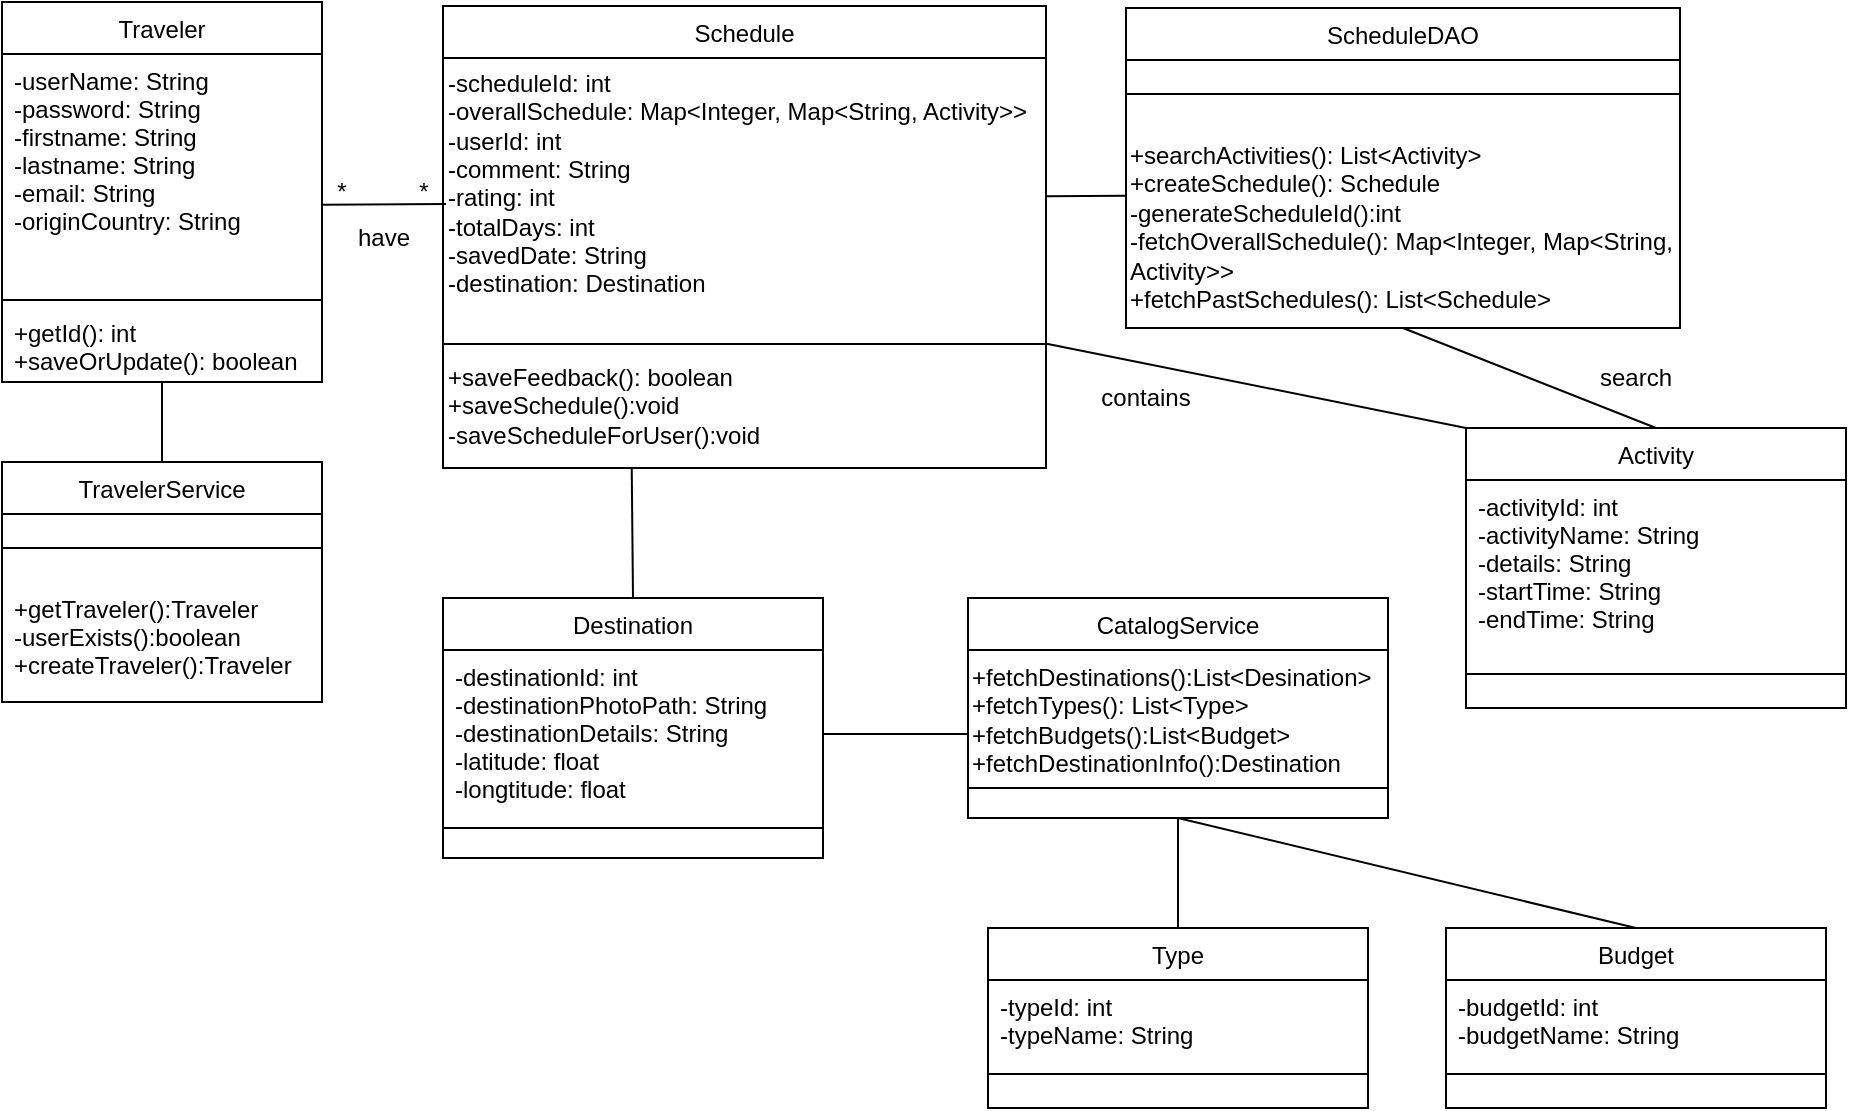 <mxfile version="22.0.3" type="device">
  <diagram id="C5RBs43oDa-KdzZeNtuy" name="Page-1">
    <mxGraphModel dx="1134" dy="730" grid="1" gridSize="10" guides="1" tooltips="1" connect="1" arrows="1" fold="1" page="1" pageScale="1" pageWidth="827" pageHeight="1169" math="0" shadow="0">
      <root>
        <mxCell id="WIyWlLk6GJQsqaUBKTNV-0" />
        <mxCell id="WIyWlLk6GJQsqaUBKTNV-1" parent="WIyWlLk6GJQsqaUBKTNV-0" />
        <mxCell id="zkfFHV4jXpPFQw0GAbJ--0" value="Traveler" style="swimlane;fontStyle=0;align=center;verticalAlign=top;childLayout=stackLayout;horizontal=1;startSize=26;horizontalStack=0;resizeParent=1;resizeLast=0;collapsible=1;marginBottom=0;rounded=0;shadow=0;strokeWidth=1;" parent="WIyWlLk6GJQsqaUBKTNV-1" vertex="1">
          <mxGeometry x="48" y="57" width="160" height="190" as="geometry">
            <mxRectangle x="220" y="120" width="160" height="26" as="alternateBounds" />
          </mxGeometry>
        </mxCell>
        <mxCell id="zkfFHV4jXpPFQw0GAbJ--1" value="-userName: String&#xa;-password: String&#xa;-firstname: String&#xa;-lastname: String&#xa;-email: String&#xa;-originCountry: String&#xa;" style="text;align=left;verticalAlign=top;spacingLeft=4;spacingRight=4;overflow=hidden;rotatable=0;points=[[0,0.5],[1,0.5]];portConstraint=eastwest;" parent="zkfFHV4jXpPFQw0GAbJ--0" vertex="1">
          <mxGeometry y="26" width="160" height="120" as="geometry" />
        </mxCell>
        <mxCell id="zkfFHV4jXpPFQw0GAbJ--4" value="" style="line;html=1;strokeWidth=1;align=left;verticalAlign=middle;spacingTop=-1;spacingLeft=3;spacingRight=3;rotatable=0;labelPosition=right;points=[];portConstraint=eastwest;" parent="zkfFHV4jXpPFQw0GAbJ--0" vertex="1">
          <mxGeometry y="146" width="160" height="6" as="geometry" />
        </mxCell>
        <mxCell id="zkfFHV4jXpPFQw0GAbJ--5" value="+getId(): int&#xa;+saveOrUpdate(): boolean&#xa;&#xa;&#xa; " style="text;align=left;verticalAlign=top;spacingLeft=4;spacingRight=4;overflow=hidden;rotatable=0;points=[[0,0.5],[1,0.5]];portConstraint=eastwest;fontColor=#000000;" parent="zkfFHV4jXpPFQw0GAbJ--0" vertex="1">
          <mxGeometry y="152" width="160" height="38" as="geometry" />
        </mxCell>
        <mxCell id="NLHQeGFv5M9r62Dl8d4k-0" value="Activity" style="swimlane;fontStyle=0;align=center;verticalAlign=top;childLayout=stackLayout;horizontal=1;startSize=26;horizontalStack=0;resizeParent=1;resizeLast=0;collapsible=1;marginBottom=0;rounded=0;shadow=0;strokeWidth=1;" parent="WIyWlLk6GJQsqaUBKTNV-1" vertex="1">
          <mxGeometry x="780" y="270" width="190" height="140" as="geometry">
            <mxRectangle x="220" y="120" width="160" height="26" as="alternateBounds" />
          </mxGeometry>
        </mxCell>
        <mxCell id="NLHQeGFv5M9r62Dl8d4k-1" value="-activityId: int&#xa;-activityName: String&#xa;-details: String&#xa;-startTime: String&#xa;-endTime: String&#xa;&#xa;" style="text;align=left;verticalAlign=top;spacingLeft=4;spacingRight=4;overflow=hidden;rotatable=0;points=[[0,0.5],[1,0.5]];portConstraint=eastwest;" parent="NLHQeGFv5M9r62Dl8d4k-0" vertex="1">
          <mxGeometry y="26" width="190" height="94" as="geometry" />
        </mxCell>
        <mxCell id="NLHQeGFv5M9r62Dl8d4k-2" value="" style="line;html=1;strokeWidth=1;align=left;verticalAlign=middle;spacingTop=-1;spacingLeft=3;spacingRight=3;rotatable=0;labelPosition=right;points=[];portConstraint=eastwest;" parent="NLHQeGFv5M9r62Dl8d4k-0" vertex="1">
          <mxGeometry y="120" width="190" height="6" as="geometry" />
        </mxCell>
        <mxCell id="NLHQeGFv5M9r62Dl8d4k-5" value="*" style="text;html=1;strokeColor=none;fillColor=none;align=center;verticalAlign=middle;whiteSpace=wrap;rounded=0;" parent="WIyWlLk6GJQsqaUBKTNV-1" vertex="1">
          <mxGeometry x="208" y="147" width="20" height="10" as="geometry" />
        </mxCell>
        <mxCell id="-IbQH_iGW6TtNt1lRf_a-13" value="Schedule" style="swimlane;fontStyle=0;align=center;verticalAlign=top;childLayout=stackLayout;horizontal=1;startSize=26;horizontalStack=0;resizeParent=1;resizeLast=0;collapsible=1;marginBottom=0;rounded=0;shadow=0;strokeWidth=1;" parent="WIyWlLk6GJQsqaUBKTNV-1" vertex="1">
          <mxGeometry x="268.5" y="59" width="301.5" height="231" as="geometry">
            <mxRectangle x="220" y="120" width="160" height="26" as="alternateBounds" />
          </mxGeometry>
        </mxCell>
        <mxCell id="mRhoTT5p332TB_ROsCN0-20" value="&lt;font style=&quot;font-size: 12px;&quot;&gt;-scheduleId: int&lt;br&gt;-overallSchedule:&amp;nbsp;Map&amp;lt;Integer, Map&amp;lt;String, Activity&lt;/font&gt;&lt;font style=&quot;font-size: 12px;&quot;&gt;&amp;gt;&amp;gt;&lt;br&gt;-userId: int&lt;br&gt;-comment: String&lt;br&gt;-rating: int&lt;br&gt;-totalDays: int&lt;br&gt;-savedDate: String&lt;br&gt;-destination: Destination&lt;br&gt;&lt;br&gt;&lt;/font&gt;" style="text;html=1;align=left;verticalAlign=middle;resizable=0;points=[];autosize=1;strokeColor=none;fillColor=none;" vertex="1" parent="-IbQH_iGW6TtNt1lRf_a-13">
          <mxGeometry y="26" width="301.5" height="140" as="geometry" />
        </mxCell>
        <mxCell id="mRhoTT5p332TB_ROsCN0-24" value="" style="line;html=1;strokeWidth=1;align=left;verticalAlign=middle;spacingTop=-1;spacingLeft=3;spacingRight=3;rotatable=0;labelPosition=right;points=[];portConstraint=eastwest;" vertex="1" parent="-IbQH_iGW6TtNt1lRf_a-13">
          <mxGeometry y="166" width="301.5" height="6" as="geometry" />
        </mxCell>
        <mxCell id="mRhoTT5p332TB_ROsCN0-23" value="+saveFeedback(): boolean&lt;br&gt;+saveSchedule():void&lt;br&gt;-saveScheduleForUser():void" style="text;whiteSpace=wrap;html=1;" vertex="1" parent="-IbQH_iGW6TtNt1lRf_a-13">
          <mxGeometry y="172" width="301.5" height="58" as="geometry" />
        </mxCell>
        <mxCell id="VtjyG6cp_sSnCIvycA6P-0" value="TravelerService" style="swimlane;fontStyle=0;align=center;verticalAlign=top;childLayout=stackLayout;horizontal=1;startSize=26;horizontalStack=0;resizeParent=1;resizeLast=0;collapsible=1;marginBottom=0;rounded=0;shadow=0;strokeWidth=1;" parent="WIyWlLk6GJQsqaUBKTNV-1" vertex="1">
          <mxGeometry x="48" y="287" width="160" height="120" as="geometry">
            <mxRectangle x="220" y="120" width="160" height="26" as="alternateBounds" />
          </mxGeometry>
        </mxCell>
        <mxCell id="VtjyG6cp_sSnCIvycA6P-2" value="" style="line;html=1;strokeWidth=1;align=left;verticalAlign=middle;spacingTop=-1;spacingLeft=3;spacingRight=3;rotatable=0;labelPosition=right;points=[];portConstraint=eastwest;" parent="VtjyG6cp_sSnCIvycA6P-0" vertex="1">
          <mxGeometry y="26" width="160" height="34" as="geometry" />
        </mxCell>
        <mxCell id="VtjyG6cp_sSnCIvycA6P-3" value="+getTraveler():Traveler&#xa;-userExists():boolean&#xa;+createTraveler():Traveler&#xa;&#xa;&#xa; " style="text;align=left;verticalAlign=top;spacingLeft=4;spacingRight=4;overflow=hidden;rotatable=0;points=[[0,0.5],[1,0.5]];portConstraint=eastwest;fontColor=#000000;" parent="VtjyG6cp_sSnCIvycA6P-0" vertex="1">
          <mxGeometry y="60" width="160" height="60" as="geometry" />
        </mxCell>
        <mxCell id="VtjyG6cp_sSnCIvycA6P-9" value="" style="endArrow=none;html=1;rounded=0;exitX=0.5;exitY=0;exitDx=0;exitDy=0;" parent="WIyWlLk6GJQsqaUBKTNV-1" source="VtjyG6cp_sSnCIvycA6P-0" edge="1" target="zkfFHV4jXpPFQw0GAbJ--5">
          <mxGeometry width="50" height="50" relative="1" as="geometry">
            <mxPoint x="379" y="317" as="sourcePoint" />
            <mxPoint x="129" y="277" as="targetPoint" />
          </mxGeometry>
        </mxCell>
        <mxCell id="VtjyG6cp_sSnCIvycA6P-13" value="" style="endArrow=none;html=1;rounded=0;exitX=1.002;exitY=0.628;exitDx=0;exitDy=0;exitPerimeter=0;" parent="WIyWlLk6GJQsqaUBKTNV-1" source="zkfFHV4jXpPFQw0GAbJ--1" edge="1">
          <mxGeometry width="50" height="50" relative="1" as="geometry">
            <mxPoint x="379" y="190" as="sourcePoint" />
            <mxPoint x="270" y="158" as="targetPoint" />
          </mxGeometry>
        </mxCell>
        <mxCell id="VtjyG6cp_sSnCIvycA6P-14" value="have" style="text;html=1;strokeColor=none;fillColor=none;align=center;verticalAlign=middle;whiteSpace=wrap;rounded=0;" parent="WIyWlLk6GJQsqaUBKTNV-1" vertex="1">
          <mxGeometry x="208.5" y="159.5" width="60" height="30" as="geometry" />
        </mxCell>
        <mxCell id="mRhoTT5p332TB_ROsCN0-0" value="Type" style="swimlane;fontStyle=0;align=center;verticalAlign=top;childLayout=stackLayout;horizontal=1;startSize=26;horizontalStack=0;resizeParent=1;resizeLast=0;collapsible=1;marginBottom=0;rounded=0;shadow=0;strokeWidth=1;" vertex="1" parent="WIyWlLk6GJQsqaUBKTNV-1">
          <mxGeometry x="541" y="520" width="190" height="90" as="geometry">
            <mxRectangle x="220" y="120" width="160" height="26" as="alternateBounds" />
          </mxGeometry>
        </mxCell>
        <mxCell id="mRhoTT5p332TB_ROsCN0-1" value="-typeId: int&#xa;-typeName: String&#xa;&#xa;" style="text;align=left;verticalAlign=top;spacingLeft=4;spacingRight=4;overflow=hidden;rotatable=0;points=[[0,0.5],[1,0.5]];portConstraint=eastwest;" vertex="1" parent="mRhoTT5p332TB_ROsCN0-0">
          <mxGeometry y="26" width="190" height="44" as="geometry" />
        </mxCell>
        <mxCell id="mRhoTT5p332TB_ROsCN0-2" value="" style="line;html=1;strokeWidth=1;align=left;verticalAlign=middle;spacingTop=-1;spacingLeft=3;spacingRight=3;rotatable=0;labelPosition=right;points=[];portConstraint=eastwest;" vertex="1" parent="mRhoTT5p332TB_ROsCN0-0">
          <mxGeometry y="70" width="190" height="6" as="geometry" />
        </mxCell>
        <mxCell id="mRhoTT5p332TB_ROsCN0-6" value="Budget" style="swimlane;fontStyle=0;align=center;verticalAlign=top;childLayout=stackLayout;horizontal=1;startSize=26;horizontalStack=0;resizeParent=1;resizeLast=0;collapsible=1;marginBottom=0;rounded=0;shadow=0;strokeWidth=1;" vertex="1" parent="WIyWlLk6GJQsqaUBKTNV-1">
          <mxGeometry x="770" y="520" width="190" height="90" as="geometry">
            <mxRectangle x="220" y="120" width="160" height="26" as="alternateBounds" />
          </mxGeometry>
        </mxCell>
        <mxCell id="mRhoTT5p332TB_ROsCN0-7" value="-budgetId: int&#xa;-budgetName: String&#xa;&#xa;" style="text;align=left;verticalAlign=top;spacingLeft=4;spacingRight=4;overflow=hidden;rotatable=0;points=[[0,0.5],[1,0.5]];portConstraint=eastwest;" vertex="1" parent="mRhoTT5p332TB_ROsCN0-6">
          <mxGeometry y="26" width="190" height="44" as="geometry" />
        </mxCell>
        <mxCell id="mRhoTT5p332TB_ROsCN0-8" value="" style="line;html=1;strokeWidth=1;align=left;verticalAlign=middle;spacingTop=-1;spacingLeft=3;spacingRight=3;rotatable=0;labelPosition=right;points=[];portConstraint=eastwest;" vertex="1" parent="mRhoTT5p332TB_ROsCN0-6">
          <mxGeometry y="70" width="190" height="6" as="geometry" />
        </mxCell>
        <mxCell id="mRhoTT5p332TB_ROsCN0-9" value="Destination" style="swimlane;fontStyle=0;align=center;verticalAlign=top;childLayout=stackLayout;horizontal=1;startSize=26;horizontalStack=0;resizeParent=1;resizeLast=0;collapsible=1;marginBottom=0;rounded=0;shadow=0;strokeWidth=1;" vertex="1" parent="WIyWlLk6GJQsqaUBKTNV-1">
          <mxGeometry x="268.5" y="355" width="190" height="130" as="geometry">
            <mxRectangle x="220" y="120" width="160" height="26" as="alternateBounds" />
          </mxGeometry>
        </mxCell>
        <mxCell id="mRhoTT5p332TB_ROsCN0-10" value="-destinationId: int&#xa;-destinationPhotoPath: String&#xa;-destinationDetails: String&#xa;-latitude: float&#xa;-longtitude: float" style="text;align=left;verticalAlign=top;spacingLeft=4;spacingRight=4;overflow=hidden;rotatable=0;points=[[0,0.5],[1,0.5]];portConstraint=eastwest;" vertex="1" parent="mRhoTT5p332TB_ROsCN0-9">
          <mxGeometry y="26" width="190" height="84" as="geometry" />
        </mxCell>
        <mxCell id="mRhoTT5p332TB_ROsCN0-11" value="" style="line;html=1;strokeWidth=1;align=left;verticalAlign=middle;spacingTop=-1;spacingLeft=3;spacingRight=3;rotatable=0;labelPosition=right;points=[];portConstraint=eastwest;" vertex="1" parent="mRhoTT5p332TB_ROsCN0-9">
          <mxGeometry y="110" width="190" height="10" as="geometry" />
        </mxCell>
        <mxCell id="mRhoTT5p332TB_ROsCN0-19" value="" style="group" vertex="1" connectable="0" parent="WIyWlLk6GJQsqaUBKTNV-1">
          <mxGeometry x="531" y="355" width="210" height="110" as="geometry" />
        </mxCell>
        <mxCell id="mRhoTT5p332TB_ROsCN0-12" value="CatalogService" style="swimlane;fontStyle=0;align=center;verticalAlign=top;childLayout=stackLayout;horizontal=1;startSize=26;horizontalStack=0;resizeParent=1;resizeLast=0;collapsible=1;marginBottom=0;rounded=0;shadow=0;strokeWidth=1;" vertex="1" parent="mRhoTT5p332TB_ROsCN0-19">
          <mxGeometry width="210" height="110" as="geometry">
            <mxRectangle x="220" y="120" width="160" height="26" as="alternateBounds" />
          </mxGeometry>
        </mxCell>
        <mxCell id="mRhoTT5p332TB_ROsCN0-16" value="+fetchDestinations():List&amp;lt;Desination&amp;gt;&lt;br&gt;+fetchTypes(): List&amp;lt;Type&amp;gt;&lt;br&gt;+fetchBudgets():List&amp;lt;Budget&amp;gt;&lt;br&gt;+fetchDestinationInfo():Destination" style="text;whiteSpace=wrap;html=1;" vertex="1" parent="mRhoTT5p332TB_ROsCN0-12">
          <mxGeometry y="26" width="210" height="84" as="geometry" />
        </mxCell>
        <mxCell id="mRhoTT5p332TB_ROsCN0-18" value="" style="line;html=1;strokeWidth=1;align=left;verticalAlign=middle;spacingTop=-1;spacingLeft=3;spacingRight=3;rotatable=0;labelPosition=right;points=[];portConstraint=eastwest;" vertex="1" parent="mRhoTT5p332TB_ROsCN0-19">
          <mxGeometry y="90" width="210" height="10" as="geometry" />
        </mxCell>
        <mxCell id="mRhoTT5p332TB_ROsCN0-25" value="ScheduleDAO" style="swimlane;fontStyle=0;align=center;verticalAlign=top;childLayout=stackLayout;horizontal=1;startSize=26;horizontalStack=0;resizeParent=1;resizeLast=0;collapsible=1;marginBottom=0;rounded=0;shadow=0;strokeWidth=1;" vertex="1" parent="WIyWlLk6GJQsqaUBKTNV-1">
          <mxGeometry x="610" y="60" width="277" height="160" as="geometry">
            <mxRectangle x="220" y="120" width="160" height="26" as="alternateBounds" />
          </mxGeometry>
        </mxCell>
        <mxCell id="mRhoTT5p332TB_ROsCN0-27" value="" style="line;html=1;strokeWidth=1;align=left;verticalAlign=middle;spacingTop=-1;spacingLeft=3;spacingRight=3;rotatable=0;labelPosition=right;points=[];portConstraint=eastwest;" vertex="1" parent="mRhoTT5p332TB_ROsCN0-25">
          <mxGeometry y="26" width="277" height="34" as="geometry" />
        </mxCell>
        <mxCell id="mRhoTT5p332TB_ROsCN0-22" value="&lt;font style=&quot;font-size: 12px;&quot;&gt;+searchActivities(): List&amp;lt;Activity&amp;gt;&lt;br&gt;+createSchedule(): Schedule&lt;br&gt;-generateScheduleId():int&lt;br&gt;-fetchOverallSchedule():&amp;nbsp;Map&amp;lt;Integer, Map&amp;lt;String, Activity&amp;gt;&amp;gt;&lt;br&gt;+fetchPastSchedules():&amp;nbsp;List&amp;lt;Schedule&lt;/font&gt;&lt;font style=&quot;font-size: 12px;&quot;&gt;&amp;gt;&lt;/font&gt;" style="text;whiteSpace=wrap;html=1;" vertex="1" parent="mRhoTT5p332TB_ROsCN0-25">
          <mxGeometry y="60" width="277" height="100" as="geometry" />
        </mxCell>
        <mxCell id="mRhoTT5p332TB_ROsCN0-29" value="" style="endArrow=none;html=1;rounded=0;exitX=-0.001;exitY=0.339;exitDx=0;exitDy=0;exitPerimeter=0;" edge="1" parent="WIyWlLk6GJQsqaUBKTNV-1" source="mRhoTT5p332TB_ROsCN0-22" target="mRhoTT5p332TB_ROsCN0-20">
          <mxGeometry width="50" height="50" relative="1" as="geometry">
            <mxPoint x="580" y="320" as="sourcePoint" />
            <mxPoint x="580" y="280" as="targetPoint" />
          </mxGeometry>
        </mxCell>
        <mxCell id="mRhoTT5p332TB_ROsCN0-30" value="" style="endArrow=none;html=1;rounded=0;entryX=0;entryY=0.5;entryDx=0;entryDy=0;exitX=1;exitY=0.5;exitDx=0;exitDy=0;" edge="1" parent="WIyWlLk6GJQsqaUBKTNV-1" source="mRhoTT5p332TB_ROsCN0-10" target="mRhoTT5p332TB_ROsCN0-16">
          <mxGeometry width="50" height="50" relative="1" as="geometry">
            <mxPoint x="460" y="570" as="sourcePoint" />
            <mxPoint x="510" y="520" as="targetPoint" />
          </mxGeometry>
        </mxCell>
        <mxCell id="mRhoTT5p332TB_ROsCN0-31" value="" style="endArrow=none;html=1;rounded=0;entryX=0.5;entryY=1;entryDx=0;entryDy=0;" edge="1" parent="WIyWlLk6GJQsqaUBKTNV-1" source="mRhoTT5p332TB_ROsCN0-0" target="mRhoTT5p332TB_ROsCN0-16">
          <mxGeometry width="50" height="50" relative="1" as="geometry">
            <mxPoint x="148" y="280" as="sourcePoint" />
            <mxPoint x="148" y="240" as="targetPoint" />
          </mxGeometry>
        </mxCell>
        <mxCell id="mRhoTT5p332TB_ROsCN0-32" value="" style="endArrow=none;html=1;rounded=0;entryX=0.5;entryY=1;entryDx=0;entryDy=0;exitX=0.5;exitY=0;exitDx=0;exitDy=0;" edge="1" parent="WIyWlLk6GJQsqaUBKTNV-1" source="mRhoTT5p332TB_ROsCN0-6" target="mRhoTT5p332TB_ROsCN0-16">
          <mxGeometry width="50" height="50" relative="1" as="geometry">
            <mxPoint x="460" y="460" as="sourcePoint" />
            <mxPoint x="510" y="410" as="targetPoint" />
          </mxGeometry>
        </mxCell>
        <mxCell id="mRhoTT5p332TB_ROsCN0-33" value="" style="endArrow=none;html=1;rounded=0;exitX=0.5;exitY=0;exitDx=0;exitDy=0;entryX=0.313;entryY=1.024;entryDx=0;entryDy=0;entryPerimeter=0;" edge="1" parent="WIyWlLk6GJQsqaUBKTNV-1" source="mRhoTT5p332TB_ROsCN0-9" target="mRhoTT5p332TB_ROsCN0-23">
          <mxGeometry width="50" height="50" relative="1" as="geometry">
            <mxPoint x="158" y="290" as="sourcePoint" />
            <mxPoint x="158" y="250" as="targetPoint" />
          </mxGeometry>
        </mxCell>
        <mxCell id="mRhoTT5p332TB_ROsCN0-34" value="" style="endArrow=none;html=1;rounded=0;entryX=0.5;entryY=1;entryDx=0;entryDy=0;exitX=0.5;exitY=0;exitDx=0;exitDy=0;" edge="1" parent="WIyWlLk6GJQsqaUBKTNV-1" source="NLHQeGFv5M9r62Dl8d4k-0" target="mRhoTT5p332TB_ROsCN0-22">
          <mxGeometry width="50" height="50" relative="1" as="geometry">
            <mxPoint x="610" y="330" as="sourcePoint" />
            <mxPoint x="660" y="280" as="targetPoint" />
          </mxGeometry>
        </mxCell>
        <mxCell id="mRhoTT5p332TB_ROsCN0-35" value="" style="endArrow=none;html=1;rounded=0;entryX=0.999;entryY=0.454;entryDx=0;entryDy=0;exitX=0;exitY=0;exitDx=0;exitDy=0;entryPerimeter=0;" edge="1" parent="WIyWlLk6GJQsqaUBKTNV-1" source="NLHQeGFv5M9r62Dl8d4k-0" target="mRhoTT5p332TB_ROsCN0-24">
          <mxGeometry width="50" height="50" relative="1" as="geometry">
            <mxPoint x="610" y="330" as="sourcePoint" />
            <mxPoint x="660" y="280" as="targetPoint" />
          </mxGeometry>
        </mxCell>
        <mxCell id="mRhoTT5p332TB_ROsCN0-36" value="*" style="text;html=1;strokeColor=none;fillColor=none;align=center;verticalAlign=middle;whiteSpace=wrap;rounded=0;" vertex="1" parent="WIyWlLk6GJQsqaUBKTNV-1">
          <mxGeometry x="248.5" y="147" width="20" height="10" as="geometry" />
        </mxCell>
        <mxCell id="mRhoTT5p332TB_ROsCN0-38" value="search" style="text;html=1;strokeColor=none;fillColor=none;align=center;verticalAlign=middle;whiteSpace=wrap;rounded=0;" vertex="1" parent="WIyWlLk6GJQsqaUBKTNV-1">
          <mxGeometry x="835" y="230" width="60" height="30" as="geometry" />
        </mxCell>
        <mxCell id="mRhoTT5p332TB_ROsCN0-40" value="contains" style="text;html=1;strokeColor=none;fillColor=none;align=center;verticalAlign=middle;whiteSpace=wrap;rounded=0;" vertex="1" parent="WIyWlLk6GJQsqaUBKTNV-1">
          <mxGeometry x="590" y="240" width="60" height="30" as="geometry" />
        </mxCell>
      </root>
    </mxGraphModel>
  </diagram>
</mxfile>
